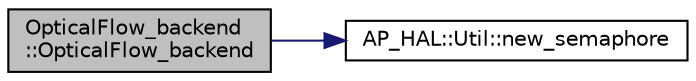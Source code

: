 digraph "OpticalFlow_backend::OpticalFlow_backend"
{
 // INTERACTIVE_SVG=YES
  edge [fontname="Helvetica",fontsize="10",labelfontname="Helvetica",labelfontsize="10"];
  node [fontname="Helvetica",fontsize="10",shape=record];
  rankdir="LR";
  Node1 [label="OpticalFlow_backend\l::OpticalFlow_backend",height=0.2,width=0.4,color="black", fillcolor="grey75", style="filled", fontcolor="black"];
  Node1 -> Node2 [color="midnightblue",fontsize="10",style="solid",fontname="Helvetica"];
  Node2 [label="AP_HAL::Util::new_semaphore",height=0.2,width=0.4,color="black", fillcolor="white", style="filled",URL="$classAP__HAL_1_1Util.html#a88fe04780cd5c596b3c319ca4df810bc"];
}
